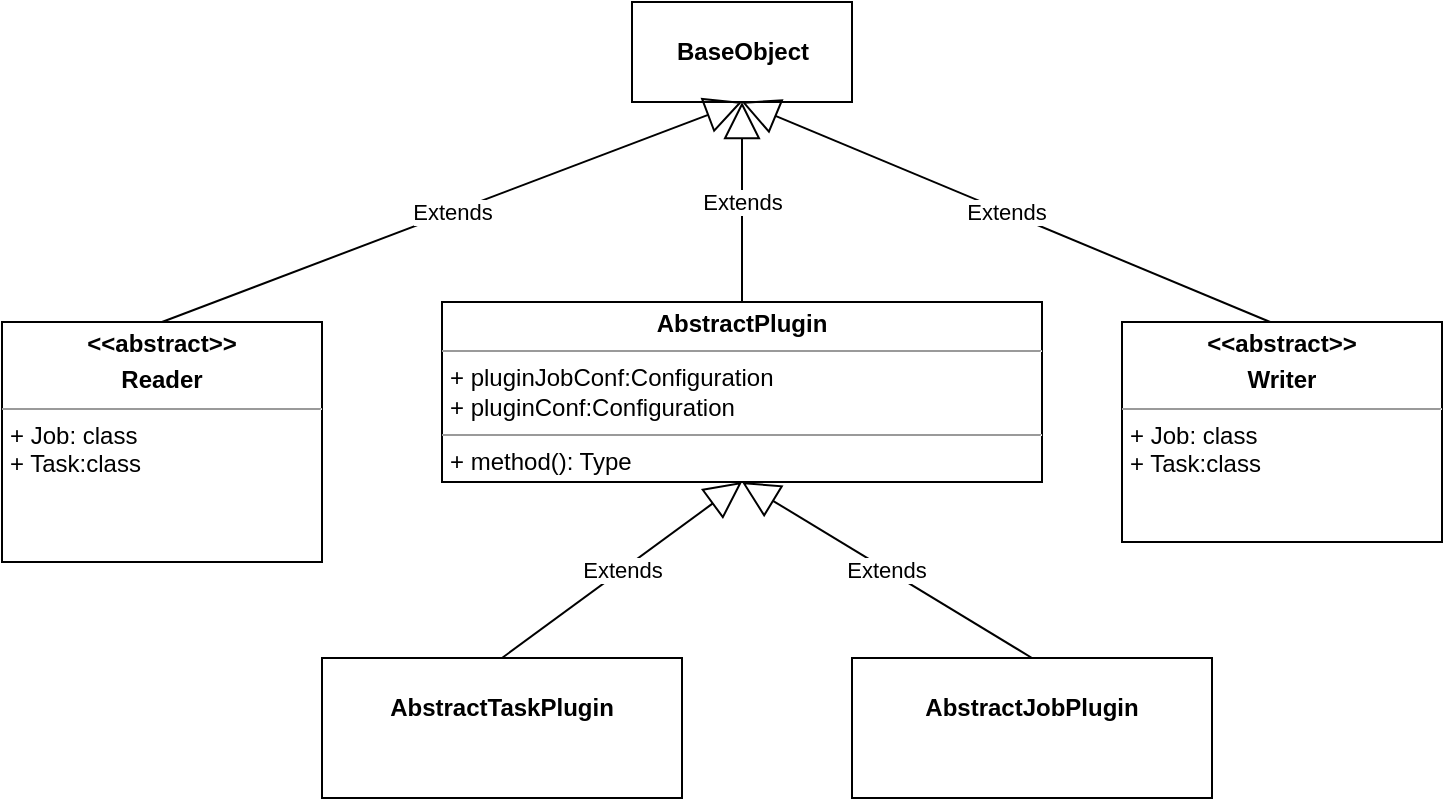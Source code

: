 <mxfile version="12.1.7" type="github" pages="1">
  <diagram id="dwvzJ9ZSr5rlT99AuMPi" name="第 1 页">
    <mxGraphModel dx="946" dy="662" grid="1" gridSize="10" guides="1" tooltips="1" connect="1" arrows="1" fold="1" page="1" pageScale="1" pageWidth="1169" pageHeight="827" math="0" shadow="0">
      <root>
        <mxCell id="0"/>
        <mxCell id="1" parent="0"/>
        <mxCell id="icY077CcPCAfV6TuevYq-1" value="BaseObject" style="html=1;fontStyle=1" vertex="1" parent="1">
          <mxGeometry x="505" y="50" width="110" height="50" as="geometry"/>
        </mxCell>
        <mxCell id="icY077CcPCAfV6TuevYq-3" value="&lt;p style=&quot;margin: 0px ; margin-top: 4px ; text-align: center&quot;&gt;&lt;b&gt;&amp;lt;&amp;lt;abstract&amp;gt;&amp;gt;&lt;/b&gt;&lt;/p&gt;&lt;p style=&quot;margin: 0px ; margin-top: 4px ; text-align: center&quot;&gt;&lt;b&gt;Writer&lt;/b&gt;&lt;/p&gt;&lt;hr size=&quot;1&quot;&gt;&lt;p style=&quot;margin: 0px ; margin-left: 4px&quot;&gt;+ Job: class&lt;/p&gt;&lt;p style=&quot;margin: 0px ; margin-left: 4px&quot;&gt;+ Task:class&lt;/p&gt;&lt;p style=&quot;margin: 0px ; margin-left: 4px&quot;&gt;&lt;br&gt;&lt;/p&gt;" style="verticalAlign=top;align=left;overflow=fill;fontSize=12;fontFamily=Helvetica;html=1;" vertex="1" parent="1">
          <mxGeometry x="750" y="210" width="160" height="110" as="geometry"/>
        </mxCell>
        <mxCell id="icY077CcPCAfV6TuevYq-4" value="&lt;p style=&quot;margin: 0px ; margin-top: 4px ; text-align: center&quot;&gt;&lt;b&gt;&amp;lt;&amp;lt;abstract&amp;gt;&amp;gt;&lt;/b&gt;&lt;/p&gt;&lt;p style=&quot;margin: 0px ; margin-top: 4px ; text-align: center&quot;&gt;&lt;b&gt;Reader&lt;/b&gt;&lt;/p&gt;&lt;hr size=&quot;1&quot;&gt;&lt;p style=&quot;margin: 0px ; margin-left: 4px&quot;&gt;+ Job: class&lt;/p&gt;&lt;p style=&quot;margin: 0px ; margin-left: 4px&quot;&gt;+ Task:class&lt;/p&gt;&lt;p style=&quot;margin: 0px ; margin-left: 4px&quot;&gt;&lt;br&gt;&lt;/p&gt;" style="verticalAlign=top;align=left;overflow=fill;fontSize=12;fontFamily=Helvetica;html=1;" vertex="1" parent="1">
          <mxGeometry x="190" y="210" width="160" height="120" as="geometry"/>
        </mxCell>
        <mxCell id="icY077CcPCAfV6TuevYq-5" value="Extends" style="endArrow=block;endSize=16;endFill=0;html=1;entryX=0.5;entryY=1;entryDx=0;entryDy=0;exitX=0.5;exitY=0;exitDx=0;exitDy=0;" edge="1" parent="1" source="icY077CcPCAfV6TuevYq-4" target="icY077CcPCAfV6TuevYq-1">
          <mxGeometry width="160" relative="1" as="geometry">
            <mxPoint x="210" y="450" as="sourcePoint"/>
            <mxPoint x="370" y="450" as="targetPoint"/>
          </mxGeometry>
        </mxCell>
        <mxCell id="icY077CcPCAfV6TuevYq-6" value="Extends" style="endArrow=block;endSize=16;endFill=0;html=1;entryX=0.5;entryY=1;entryDx=0;entryDy=0;exitX=0.463;exitY=0;exitDx=0;exitDy=0;exitPerimeter=0;" edge="1" parent="1" source="icY077CcPCAfV6TuevYq-3" target="icY077CcPCAfV6TuevYq-1">
          <mxGeometry width="160" relative="1" as="geometry">
            <mxPoint x="590" y="160" as="sourcePoint"/>
            <mxPoint x="785" y="50" as="targetPoint"/>
          </mxGeometry>
        </mxCell>
        <mxCell id="icY077CcPCAfV6TuevYq-7" value="&lt;p style=&quot;margin: 0px ; margin-top: 4px ; text-align: center&quot;&gt;&lt;br&gt;&lt;b&gt;AbstractJobPlugin&lt;/b&gt;&lt;/p&gt;" style="verticalAlign=top;align=left;overflow=fill;fontSize=12;fontFamily=Helvetica;html=1;" vertex="1" parent="1">
          <mxGeometry x="615" y="378" width="180" height="70" as="geometry"/>
        </mxCell>
        <mxCell id="icY077CcPCAfV6TuevYq-11" value="&lt;p style=&quot;margin: 0px ; margin-top: 4px ; text-align: center&quot;&gt;&lt;br&gt;&lt;b&gt;AbstractTaskPlugin&lt;/b&gt;&lt;/p&gt;" style="verticalAlign=top;align=left;overflow=fill;fontSize=12;fontFamily=Helvetica;html=1;" vertex="1" parent="1">
          <mxGeometry x="350" y="378" width="180" height="70" as="geometry"/>
        </mxCell>
        <mxCell id="icY077CcPCAfV6TuevYq-15" value="Extends" style="endArrow=block;endSize=16;endFill=0;html=1;entryX=0.5;entryY=1;entryDx=0;entryDy=0;exitX=0.5;exitY=0;exitDx=0;exitDy=0;" edge="1" parent="1" source="icY077CcPCAfV6TuevYq-18" target="icY077CcPCAfV6TuevYq-1">
          <mxGeometry width="160" relative="1" as="geometry">
            <mxPoint x="560" y="220" as="sourcePoint"/>
            <mxPoint x="570" y="200" as="targetPoint"/>
          </mxGeometry>
        </mxCell>
        <mxCell id="icY077CcPCAfV6TuevYq-16" value="Extends" style="endArrow=block;endSize=16;endFill=0;html=1;entryX=0.5;entryY=1;entryDx=0;entryDy=0;exitX=0.5;exitY=0;exitDx=0;exitDy=0;" edge="1" parent="1" source="icY077CcPCAfV6TuevYq-7" target="icY077CcPCAfV6TuevYq-18">
          <mxGeometry width="160" relative="1" as="geometry">
            <mxPoint x="280" y="500" as="sourcePoint"/>
            <mxPoint x="560" y="270" as="targetPoint"/>
          </mxGeometry>
        </mxCell>
        <mxCell id="icY077CcPCAfV6TuevYq-17" value="Extends" style="endArrow=block;endSize=16;endFill=0;html=1;entryX=0.5;entryY=1;entryDx=0;entryDy=0;exitX=0.5;exitY=0;exitDx=0;exitDy=0;" edge="1" parent="1" source="icY077CcPCAfV6TuevYq-11" target="icY077CcPCAfV6TuevYq-18">
          <mxGeometry width="160" relative="1" as="geometry">
            <mxPoint x="560" y="410" as="sourcePoint"/>
            <mxPoint x="560" y="270" as="targetPoint"/>
          </mxGeometry>
        </mxCell>
        <mxCell id="icY077CcPCAfV6TuevYq-18" value="&lt;p style=&quot;margin: 0px ; margin-top: 4px ; text-align: center&quot;&gt;&lt;b&gt;AbstractPlugin&lt;/b&gt;&lt;/p&gt;&lt;hr size=&quot;1&quot;&gt;&lt;p style=&quot;margin: 0px ; margin-left: 4px&quot;&gt;+ pluginJobConf:Configuration&lt;/p&gt;&lt;p style=&quot;margin: 0px ; margin-left: 4px&quot;&gt;+ pluginConf:Configuration&lt;/p&gt;&lt;hr size=&quot;1&quot;&gt;&lt;p style=&quot;margin: 0px ; margin-left: 4px&quot;&gt;+ method(): Type&lt;/p&gt;" style="verticalAlign=top;align=left;overflow=fill;fontSize=12;fontFamily=Helvetica;html=1;" vertex="1" parent="1">
          <mxGeometry x="410" y="200" width="300" height="90" as="geometry"/>
        </mxCell>
      </root>
    </mxGraphModel>
  </diagram>
</mxfile>
